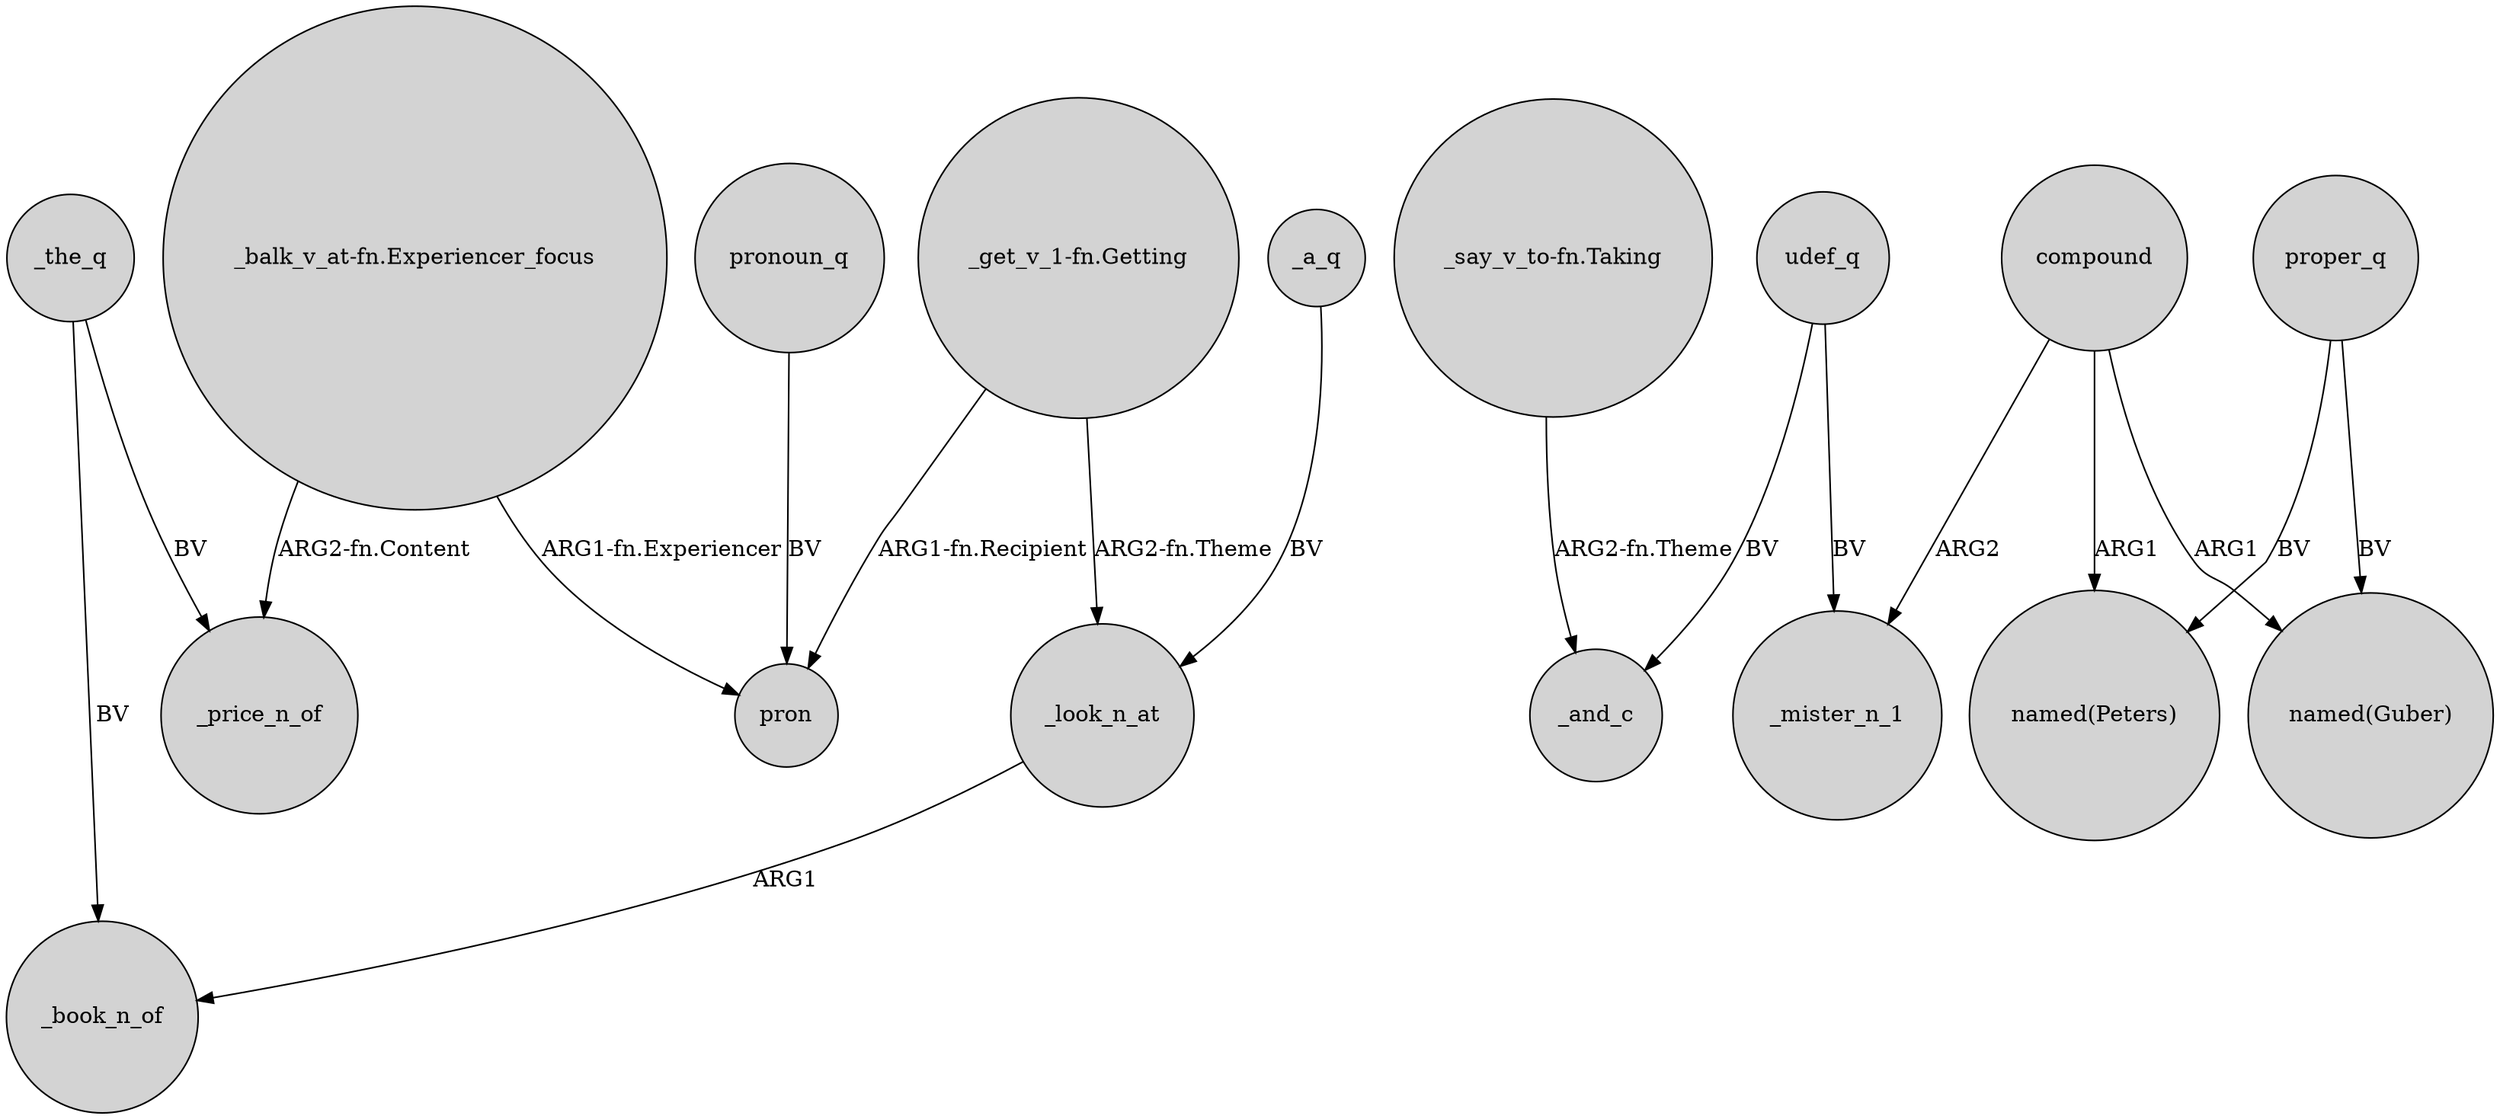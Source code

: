 digraph {
	node [shape=circle style=filled]
	_look_n_at -> _book_n_of [label=ARG1]
	"_balk_v_at-fn.Experiencer_focus" -> _price_n_of [label="ARG2-fn.Content"]
	_a_q -> _look_n_at [label=BV]
	compound -> _mister_n_1 [label=ARG2]
	udef_q -> _and_c [label=BV]
	udef_q -> _mister_n_1 [label=BV]
	compound -> "named(Peters)" [label=ARG1]
	_the_q -> _price_n_of [label=BV]
	"_get_v_1-fn.Getting" -> pron [label="ARG1-fn.Recipient"]
	proper_q -> "named(Peters)" [label=BV]
	"_say_v_to-fn.Taking" -> _and_c [label="ARG2-fn.Theme"]
	"_get_v_1-fn.Getting" -> _look_n_at [label="ARG2-fn.Theme"]
	_the_q -> _book_n_of [label=BV]
	proper_q -> "named(Guber)" [label=BV]
	pronoun_q -> pron [label=BV]
	compound -> "named(Guber)" [label=ARG1]
	"_balk_v_at-fn.Experiencer_focus" -> pron [label="ARG1-fn.Experiencer"]
}

